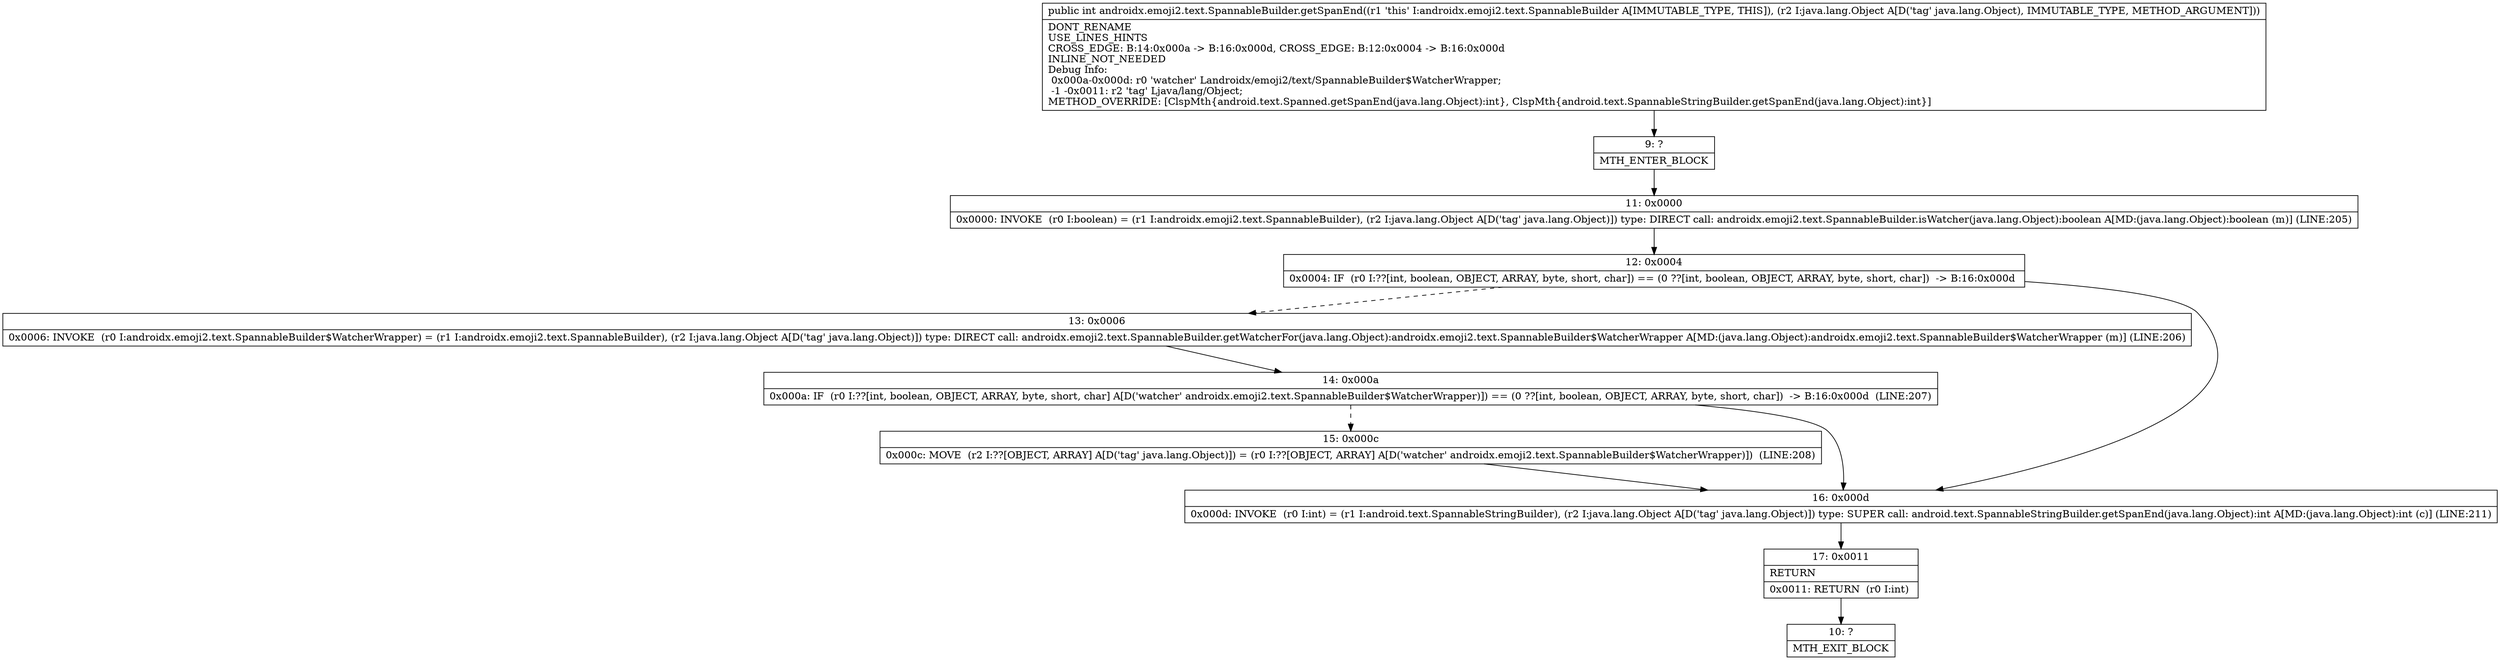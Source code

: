 digraph "CFG forandroidx.emoji2.text.SpannableBuilder.getSpanEnd(Ljava\/lang\/Object;)I" {
Node_9 [shape=record,label="{9\:\ ?|MTH_ENTER_BLOCK\l}"];
Node_11 [shape=record,label="{11\:\ 0x0000|0x0000: INVOKE  (r0 I:boolean) = (r1 I:androidx.emoji2.text.SpannableBuilder), (r2 I:java.lang.Object A[D('tag' java.lang.Object)]) type: DIRECT call: androidx.emoji2.text.SpannableBuilder.isWatcher(java.lang.Object):boolean A[MD:(java.lang.Object):boolean (m)] (LINE:205)\l}"];
Node_12 [shape=record,label="{12\:\ 0x0004|0x0004: IF  (r0 I:??[int, boolean, OBJECT, ARRAY, byte, short, char]) == (0 ??[int, boolean, OBJECT, ARRAY, byte, short, char])  \-\> B:16:0x000d \l}"];
Node_13 [shape=record,label="{13\:\ 0x0006|0x0006: INVOKE  (r0 I:androidx.emoji2.text.SpannableBuilder$WatcherWrapper) = (r1 I:androidx.emoji2.text.SpannableBuilder), (r2 I:java.lang.Object A[D('tag' java.lang.Object)]) type: DIRECT call: androidx.emoji2.text.SpannableBuilder.getWatcherFor(java.lang.Object):androidx.emoji2.text.SpannableBuilder$WatcherWrapper A[MD:(java.lang.Object):androidx.emoji2.text.SpannableBuilder$WatcherWrapper (m)] (LINE:206)\l}"];
Node_14 [shape=record,label="{14\:\ 0x000a|0x000a: IF  (r0 I:??[int, boolean, OBJECT, ARRAY, byte, short, char] A[D('watcher' androidx.emoji2.text.SpannableBuilder$WatcherWrapper)]) == (0 ??[int, boolean, OBJECT, ARRAY, byte, short, char])  \-\> B:16:0x000d  (LINE:207)\l}"];
Node_15 [shape=record,label="{15\:\ 0x000c|0x000c: MOVE  (r2 I:??[OBJECT, ARRAY] A[D('tag' java.lang.Object)]) = (r0 I:??[OBJECT, ARRAY] A[D('watcher' androidx.emoji2.text.SpannableBuilder$WatcherWrapper)])  (LINE:208)\l}"];
Node_16 [shape=record,label="{16\:\ 0x000d|0x000d: INVOKE  (r0 I:int) = (r1 I:android.text.SpannableStringBuilder), (r2 I:java.lang.Object A[D('tag' java.lang.Object)]) type: SUPER call: android.text.SpannableStringBuilder.getSpanEnd(java.lang.Object):int A[MD:(java.lang.Object):int (c)] (LINE:211)\l}"];
Node_17 [shape=record,label="{17\:\ 0x0011|RETURN\l|0x0011: RETURN  (r0 I:int) \l}"];
Node_10 [shape=record,label="{10\:\ ?|MTH_EXIT_BLOCK\l}"];
MethodNode[shape=record,label="{public int androidx.emoji2.text.SpannableBuilder.getSpanEnd((r1 'this' I:androidx.emoji2.text.SpannableBuilder A[IMMUTABLE_TYPE, THIS]), (r2 I:java.lang.Object A[D('tag' java.lang.Object), IMMUTABLE_TYPE, METHOD_ARGUMENT]))  | DONT_RENAME\lUSE_LINES_HINTS\lCROSS_EDGE: B:14:0x000a \-\> B:16:0x000d, CROSS_EDGE: B:12:0x0004 \-\> B:16:0x000d\lINLINE_NOT_NEEDED\lDebug Info:\l  0x000a\-0x000d: r0 'watcher' Landroidx\/emoji2\/text\/SpannableBuilder$WatcherWrapper;\l  \-1 \-0x0011: r2 'tag' Ljava\/lang\/Object;\lMETHOD_OVERRIDE: [ClspMth\{android.text.Spanned.getSpanEnd(java.lang.Object):int\}, ClspMth\{android.text.SpannableStringBuilder.getSpanEnd(java.lang.Object):int\}]\l}"];
MethodNode -> Node_9;Node_9 -> Node_11;
Node_11 -> Node_12;
Node_12 -> Node_13[style=dashed];
Node_12 -> Node_16;
Node_13 -> Node_14;
Node_14 -> Node_15[style=dashed];
Node_14 -> Node_16;
Node_15 -> Node_16;
Node_16 -> Node_17;
Node_17 -> Node_10;
}

